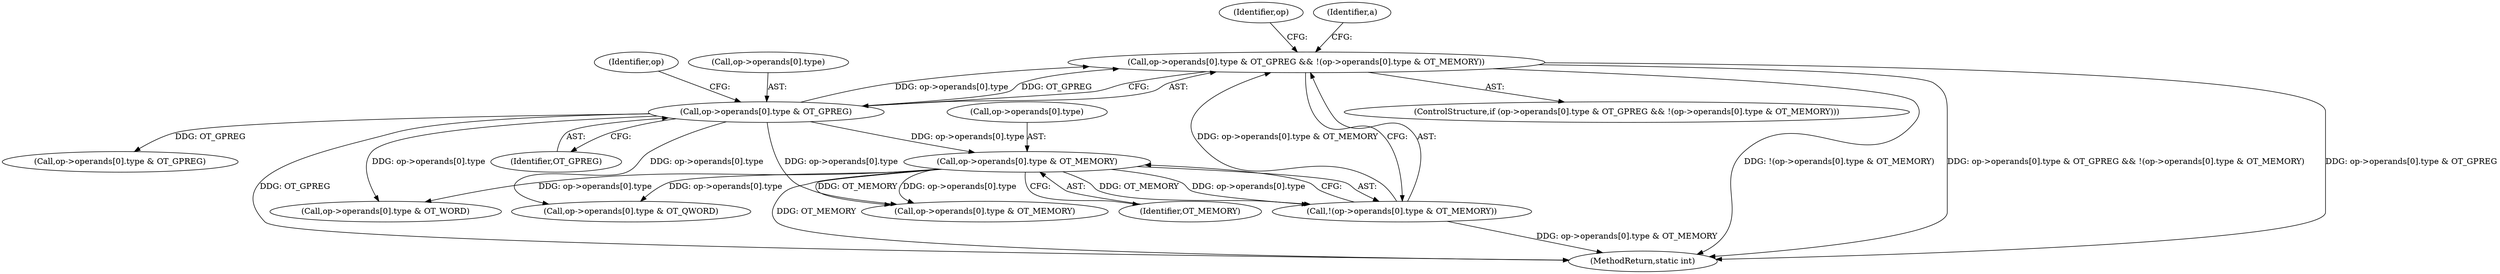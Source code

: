digraph "0_radare2_f17bfd9f1da05f30f23a4dd05e9d2363e1406948@API" {
"1000188" [label="(Call,op->operands[0].type & OT_GPREG && !(op->operands[0].type & OT_MEMORY))"];
"1000189" [label="(Call,op->operands[0].type & OT_GPREG)"];
"1000198" [label="(Call,!(op->operands[0].type & OT_MEMORY))"];
"1000199" [label="(Call,op->operands[0].type & OT_MEMORY)"];
"1000501" [label="(Identifier,op)"];
"1000197" [label="(Identifier,OT_GPREG)"];
"1000217" [label="(Call,op->operands[0].type & OT_QWORD)"];
"1000497" [label="(Call,op->operands[0].type & OT_MEMORY)"];
"1000188" [label="(Call,op->operands[0].type & OT_GPREG && !(op->operands[0].type & OT_MEMORY))"];
"1000518" [label="(Call,op->operands[0].type & OT_GPREG)"];
"1000198" [label="(Call,!(op->operands[0].type & OT_MEMORY))"];
"1000213" [label="(Identifier,a)"];
"1000187" [label="(ControlStructure,if (op->operands[0].type & OT_GPREG && !(op->operands[0].type & OT_MEMORY)))"];
"1003216" [label="(MethodReturn,static int)"];
"1000287" [label="(Call,op->operands[0].type & OT_WORD)"];
"1000189" [label="(Call,op->operands[0].type & OT_GPREG)"];
"1000207" [label="(Identifier,OT_MEMORY)"];
"1000190" [label="(Call,op->operands[0].type)"];
"1000199" [label="(Call,op->operands[0].type & OT_MEMORY)"];
"1000203" [label="(Identifier,op)"];
"1000200" [label="(Call,op->operands[0].type)"];
"1000188" -> "1000187"  [label="AST: "];
"1000188" -> "1000189"  [label="CFG: "];
"1000188" -> "1000198"  [label="CFG: "];
"1000189" -> "1000188"  [label="AST: "];
"1000198" -> "1000188"  [label="AST: "];
"1000213" -> "1000188"  [label="CFG: "];
"1000501" -> "1000188"  [label="CFG: "];
"1000188" -> "1003216"  [label="DDG: op->operands[0].type & OT_GPREG && !(op->operands[0].type & OT_MEMORY)"];
"1000188" -> "1003216"  [label="DDG: op->operands[0].type & OT_GPREG"];
"1000188" -> "1003216"  [label="DDG: !(op->operands[0].type & OT_MEMORY)"];
"1000189" -> "1000188"  [label="DDG: op->operands[0].type"];
"1000189" -> "1000188"  [label="DDG: OT_GPREG"];
"1000198" -> "1000188"  [label="DDG: op->operands[0].type & OT_MEMORY"];
"1000189" -> "1000197"  [label="CFG: "];
"1000190" -> "1000189"  [label="AST: "];
"1000197" -> "1000189"  [label="AST: "];
"1000203" -> "1000189"  [label="CFG: "];
"1000189" -> "1003216"  [label="DDG: OT_GPREG"];
"1000189" -> "1000199"  [label="DDG: op->operands[0].type"];
"1000189" -> "1000217"  [label="DDG: op->operands[0].type"];
"1000189" -> "1000287"  [label="DDG: op->operands[0].type"];
"1000189" -> "1000497"  [label="DDG: op->operands[0].type"];
"1000189" -> "1000518"  [label="DDG: OT_GPREG"];
"1000198" -> "1000199"  [label="CFG: "];
"1000199" -> "1000198"  [label="AST: "];
"1000198" -> "1003216"  [label="DDG: op->operands[0].type & OT_MEMORY"];
"1000199" -> "1000198"  [label="DDG: op->operands[0].type"];
"1000199" -> "1000198"  [label="DDG: OT_MEMORY"];
"1000199" -> "1000207"  [label="CFG: "];
"1000200" -> "1000199"  [label="AST: "];
"1000207" -> "1000199"  [label="AST: "];
"1000199" -> "1003216"  [label="DDG: OT_MEMORY"];
"1000199" -> "1000217"  [label="DDG: op->operands[0].type"];
"1000199" -> "1000287"  [label="DDG: op->operands[0].type"];
"1000199" -> "1000497"  [label="DDG: op->operands[0].type"];
"1000199" -> "1000497"  [label="DDG: OT_MEMORY"];
}
